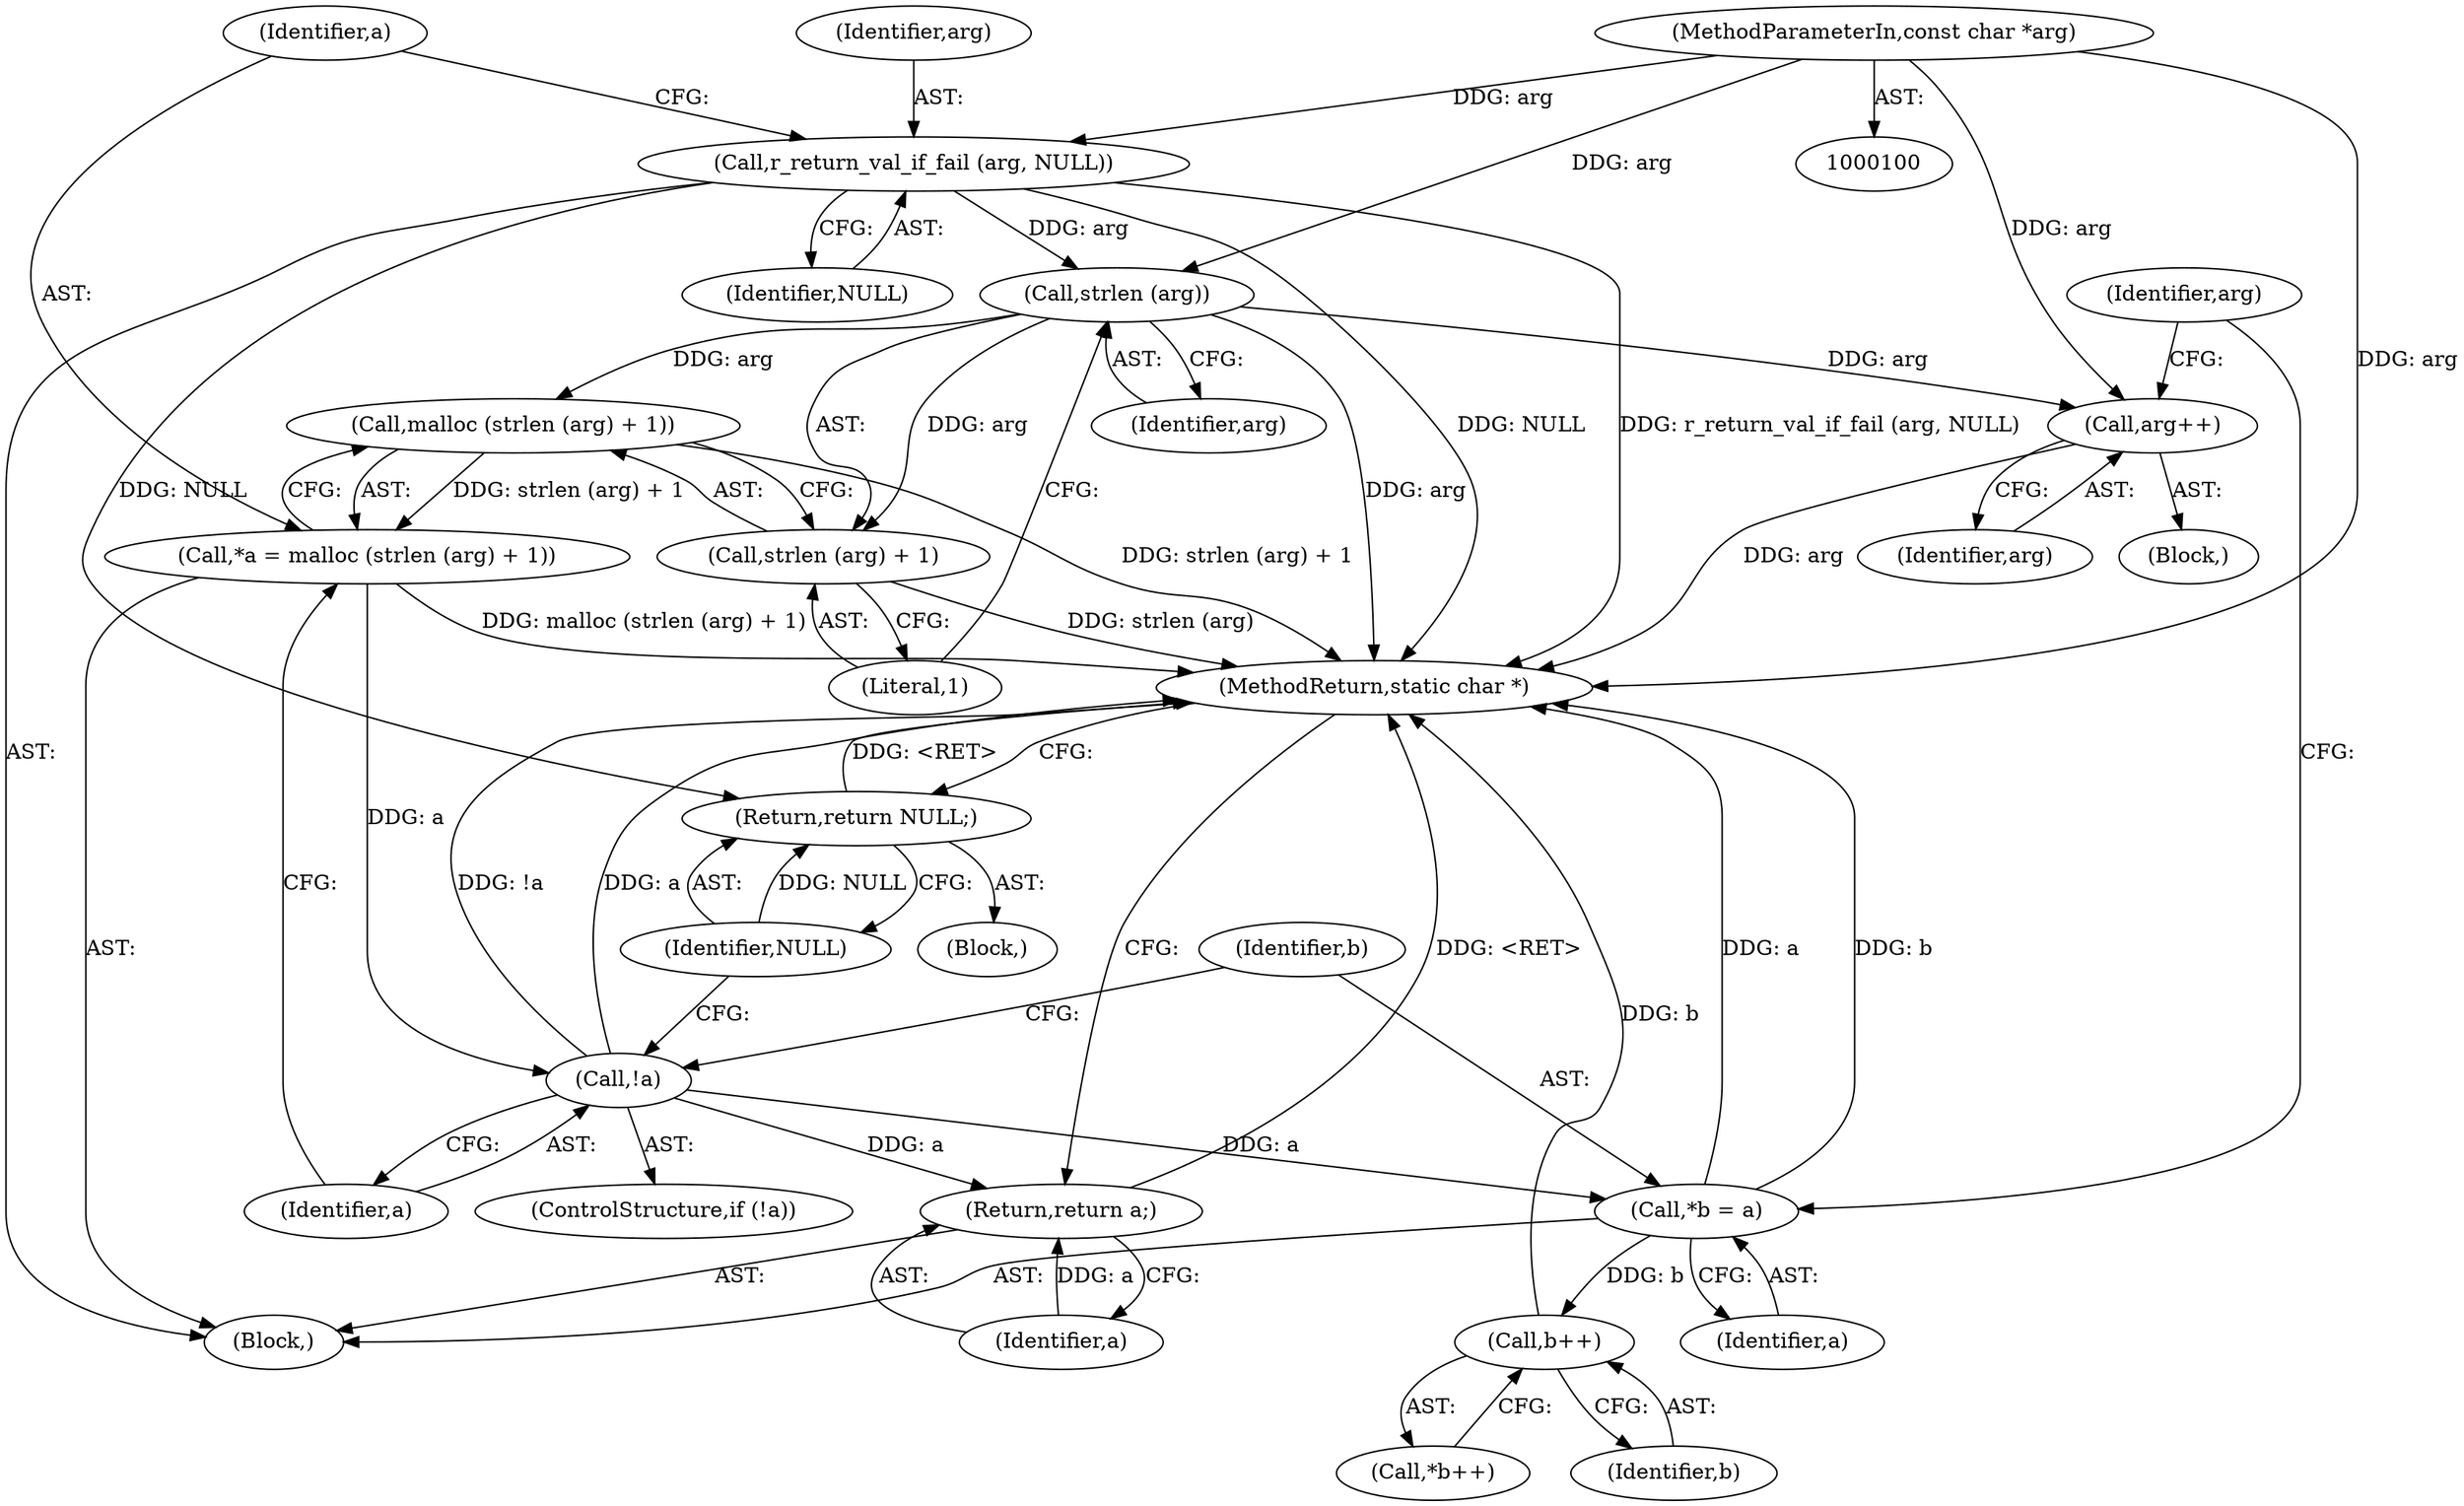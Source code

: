 digraph "0_radare2_5411543a310a470b1257fb93273cdd6e8dfcb3af@pointer" {
"1000101" [label="(MethodParameterIn,const char *arg)"];
"1000103" [label="(Call,r_return_val_if_fail (arg, NULL))"];
"1000111" [label="(Call,strlen (arg))"];
"1000109" [label="(Call,malloc (strlen (arg) + 1))"];
"1000107" [label="(Call,*a = malloc (strlen (arg) + 1))"];
"1000115" [label="(Call,!a)"];
"1000121" [label="(Call,*b = a)"];
"1000142" [label="(Call,b++)"];
"1000153" [label="(Return,return a;)"];
"1000110" [label="(Call,strlen (arg) + 1)"];
"1000147" [label="(Call,arg++)"];
"1000118" [label="(Return,return NULL;)"];
"1000109" [label="(Call,malloc (strlen (arg) + 1))"];
"1000141" [label="(Call,*b++)"];
"1000102" [label="(Block,)"];
"1000121" [label="(Call,*b = a)"];
"1000126" [label="(Identifier,arg)"];
"1000147" [label="(Call,arg++)"];
"1000153" [label="(Return,return a;)"];
"1000122" [label="(Identifier,b)"];
"1000101" [label="(MethodParameterIn,const char *arg)"];
"1000127" [label="(Block,)"];
"1000118" [label="(Return,return NULL;)"];
"1000119" [label="(Identifier,NULL)"];
"1000112" [label="(Identifier,arg)"];
"1000105" [label="(Identifier,NULL)"];
"1000114" [label="(ControlStructure,if (!a))"];
"1000107" [label="(Call,*a = malloc (strlen (arg) + 1))"];
"1000143" [label="(Identifier,b)"];
"1000115" [label="(Call,!a)"];
"1000104" [label="(Identifier,arg)"];
"1000148" [label="(Identifier,arg)"];
"1000116" [label="(Identifier,a)"];
"1000155" [label="(MethodReturn,static char *)"];
"1000123" [label="(Identifier,a)"];
"1000111" [label="(Call,strlen (arg))"];
"1000113" [label="(Literal,1)"];
"1000154" [label="(Identifier,a)"];
"1000108" [label="(Identifier,a)"];
"1000103" [label="(Call,r_return_val_if_fail (arg, NULL))"];
"1000142" [label="(Call,b++)"];
"1000117" [label="(Block,)"];
"1000110" [label="(Call,strlen (arg) + 1)"];
"1000101" -> "1000100"  [label="AST: "];
"1000101" -> "1000155"  [label="DDG: arg"];
"1000101" -> "1000103"  [label="DDG: arg"];
"1000101" -> "1000111"  [label="DDG: arg"];
"1000101" -> "1000147"  [label="DDG: arg"];
"1000103" -> "1000102"  [label="AST: "];
"1000103" -> "1000105"  [label="CFG: "];
"1000104" -> "1000103"  [label="AST: "];
"1000105" -> "1000103"  [label="AST: "];
"1000108" -> "1000103"  [label="CFG: "];
"1000103" -> "1000155"  [label="DDG: NULL"];
"1000103" -> "1000155"  [label="DDG: r_return_val_if_fail (arg, NULL)"];
"1000103" -> "1000111"  [label="DDG: arg"];
"1000103" -> "1000118"  [label="DDG: NULL"];
"1000111" -> "1000110"  [label="AST: "];
"1000111" -> "1000112"  [label="CFG: "];
"1000112" -> "1000111"  [label="AST: "];
"1000113" -> "1000111"  [label="CFG: "];
"1000111" -> "1000155"  [label="DDG: arg"];
"1000111" -> "1000109"  [label="DDG: arg"];
"1000111" -> "1000110"  [label="DDG: arg"];
"1000111" -> "1000147"  [label="DDG: arg"];
"1000109" -> "1000107"  [label="AST: "];
"1000109" -> "1000110"  [label="CFG: "];
"1000110" -> "1000109"  [label="AST: "];
"1000107" -> "1000109"  [label="CFG: "];
"1000109" -> "1000155"  [label="DDG: strlen (arg) + 1"];
"1000109" -> "1000107"  [label="DDG: strlen (arg) + 1"];
"1000107" -> "1000102"  [label="AST: "];
"1000108" -> "1000107"  [label="AST: "];
"1000116" -> "1000107"  [label="CFG: "];
"1000107" -> "1000155"  [label="DDG: malloc (strlen (arg) + 1)"];
"1000107" -> "1000115"  [label="DDG: a"];
"1000115" -> "1000114"  [label="AST: "];
"1000115" -> "1000116"  [label="CFG: "];
"1000116" -> "1000115"  [label="AST: "];
"1000119" -> "1000115"  [label="CFG: "];
"1000122" -> "1000115"  [label="CFG: "];
"1000115" -> "1000155"  [label="DDG: !a"];
"1000115" -> "1000155"  [label="DDG: a"];
"1000115" -> "1000121"  [label="DDG: a"];
"1000115" -> "1000153"  [label="DDG: a"];
"1000121" -> "1000102"  [label="AST: "];
"1000121" -> "1000123"  [label="CFG: "];
"1000122" -> "1000121"  [label="AST: "];
"1000123" -> "1000121"  [label="AST: "];
"1000126" -> "1000121"  [label="CFG: "];
"1000121" -> "1000155"  [label="DDG: a"];
"1000121" -> "1000155"  [label="DDG: b"];
"1000121" -> "1000142"  [label="DDG: b"];
"1000142" -> "1000141"  [label="AST: "];
"1000142" -> "1000143"  [label="CFG: "];
"1000143" -> "1000142"  [label="AST: "];
"1000141" -> "1000142"  [label="CFG: "];
"1000142" -> "1000155"  [label="DDG: b"];
"1000153" -> "1000102"  [label="AST: "];
"1000153" -> "1000154"  [label="CFG: "];
"1000154" -> "1000153"  [label="AST: "];
"1000155" -> "1000153"  [label="CFG: "];
"1000153" -> "1000155"  [label="DDG: <RET>"];
"1000154" -> "1000153"  [label="DDG: a"];
"1000110" -> "1000113"  [label="CFG: "];
"1000113" -> "1000110"  [label="AST: "];
"1000110" -> "1000155"  [label="DDG: strlen (arg)"];
"1000147" -> "1000127"  [label="AST: "];
"1000147" -> "1000148"  [label="CFG: "];
"1000148" -> "1000147"  [label="AST: "];
"1000126" -> "1000147"  [label="CFG: "];
"1000147" -> "1000155"  [label="DDG: arg"];
"1000118" -> "1000117"  [label="AST: "];
"1000118" -> "1000119"  [label="CFG: "];
"1000119" -> "1000118"  [label="AST: "];
"1000155" -> "1000118"  [label="CFG: "];
"1000118" -> "1000155"  [label="DDG: <RET>"];
"1000119" -> "1000118"  [label="DDG: NULL"];
}
